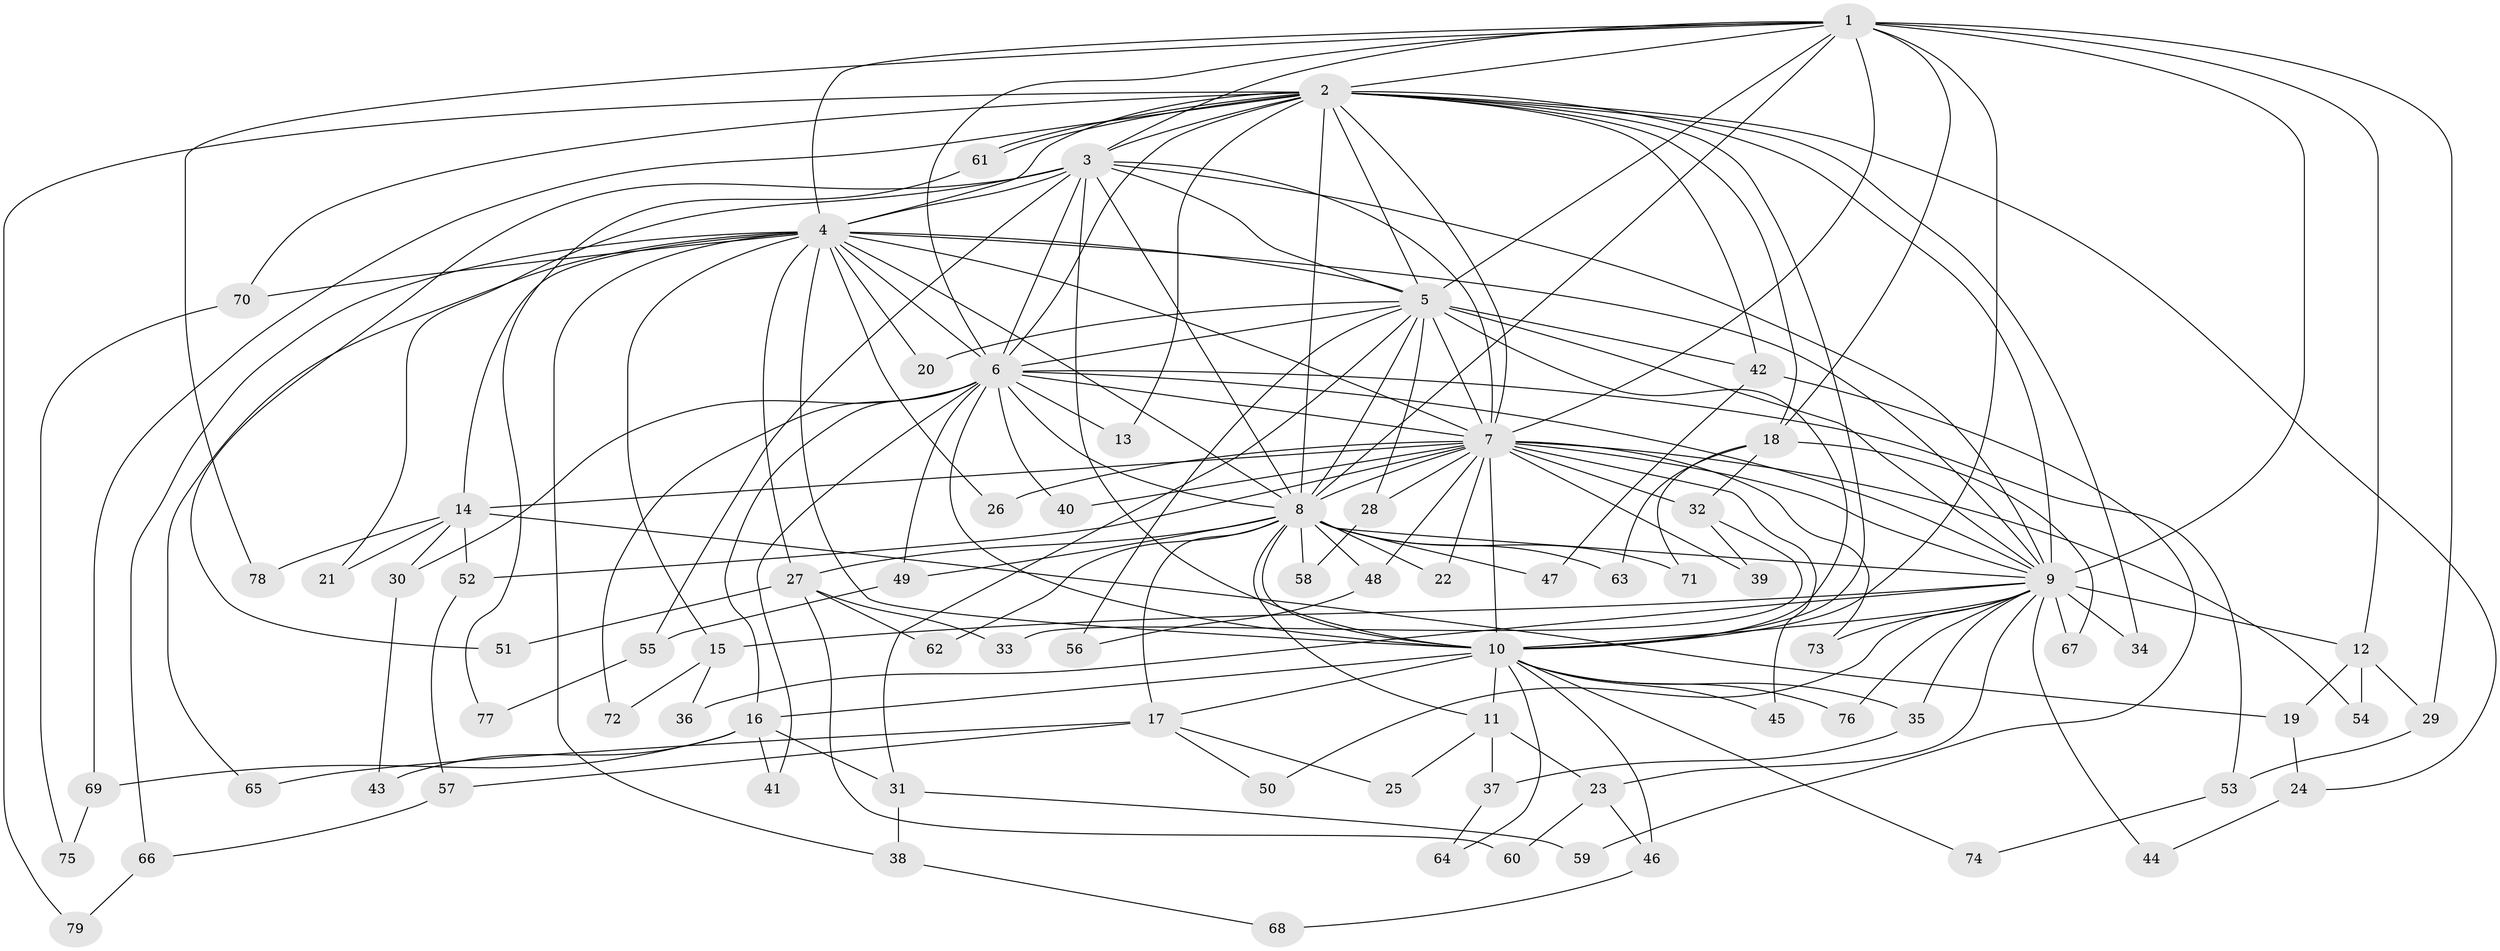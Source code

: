 // Generated by graph-tools (version 1.1) at 2025/25/03/09/25 03:25:43]
// undirected, 79 vertices, 183 edges
graph export_dot {
graph [start="1"]
  node [color=gray90,style=filled];
  1;
  2;
  3;
  4;
  5;
  6;
  7;
  8;
  9;
  10;
  11;
  12;
  13;
  14;
  15;
  16;
  17;
  18;
  19;
  20;
  21;
  22;
  23;
  24;
  25;
  26;
  27;
  28;
  29;
  30;
  31;
  32;
  33;
  34;
  35;
  36;
  37;
  38;
  39;
  40;
  41;
  42;
  43;
  44;
  45;
  46;
  47;
  48;
  49;
  50;
  51;
  52;
  53;
  54;
  55;
  56;
  57;
  58;
  59;
  60;
  61;
  62;
  63;
  64;
  65;
  66;
  67;
  68;
  69;
  70;
  71;
  72;
  73;
  74;
  75;
  76;
  77;
  78;
  79;
  1 -- 2;
  1 -- 3;
  1 -- 4;
  1 -- 5;
  1 -- 6;
  1 -- 7;
  1 -- 8;
  1 -- 9;
  1 -- 10;
  1 -- 12;
  1 -- 18;
  1 -- 29;
  1 -- 78;
  2 -- 3;
  2 -- 4;
  2 -- 5;
  2 -- 6;
  2 -- 7;
  2 -- 8;
  2 -- 9;
  2 -- 10;
  2 -- 13;
  2 -- 18;
  2 -- 24;
  2 -- 34;
  2 -- 42;
  2 -- 61;
  2 -- 61;
  2 -- 69;
  2 -- 70;
  2 -- 79;
  3 -- 4;
  3 -- 5;
  3 -- 6;
  3 -- 7;
  3 -- 8;
  3 -- 9;
  3 -- 10;
  3 -- 21;
  3 -- 51;
  3 -- 55;
  4 -- 5;
  4 -- 6;
  4 -- 7;
  4 -- 8;
  4 -- 9;
  4 -- 10;
  4 -- 14;
  4 -- 15;
  4 -- 20;
  4 -- 26;
  4 -- 27;
  4 -- 38;
  4 -- 65;
  4 -- 66;
  4 -- 70;
  5 -- 6;
  5 -- 7;
  5 -- 8;
  5 -- 9;
  5 -- 10;
  5 -- 20;
  5 -- 28;
  5 -- 31;
  5 -- 42;
  5 -- 56;
  6 -- 7;
  6 -- 8;
  6 -- 9;
  6 -- 10;
  6 -- 13;
  6 -- 16;
  6 -- 30;
  6 -- 40;
  6 -- 41;
  6 -- 49;
  6 -- 53;
  6 -- 72;
  7 -- 8;
  7 -- 9;
  7 -- 10;
  7 -- 14;
  7 -- 22;
  7 -- 26;
  7 -- 28;
  7 -- 32;
  7 -- 39;
  7 -- 40;
  7 -- 45;
  7 -- 48;
  7 -- 52;
  7 -- 54;
  7 -- 73;
  8 -- 9;
  8 -- 10;
  8 -- 11;
  8 -- 17;
  8 -- 22;
  8 -- 27;
  8 -- 47;
  8 -- 48;
  8 -- 49;
  8 -- 58;
  8 -- 62;
  8 -- 63;
  8 -- 71;
  9 -- 10;
  9 -- 12;
  9 -- 15;
  9 -- 23;
  9 -- 34;
  9 -- 35;
  9 -- 36;
  9 -- 44;
  9 -- 50;
  9 -- 67;
  9 -- 73;
  9 -- 76;
  10 -- 11;
  10 -- 16;
  10 -- 17;
  10 -- 35;
  10 -- 45;
  10 -- 46;
  10 -- 64;
  10 -- 74;
  10 -- 76;
  11 -- 23;
  11 -- 25;
  11 -- 37;
  12 -- 19;
  12 -- 29;
  12 -- 54;
  14 -- 19;
  14 -- 21;
  14 -- 30;
  14 -- 52;
  14 -- 78;
  15 -- 36;
  15 -- 72;
  16 -- 31;
  16 -- 41;
  16 -- 43;
  16 -- 69;
  17 -- 25;
  17 -- 50;
  17 -- 57;
  17 -- 65;
  18 -- 32;
  18 -- 63;
  18 -- 67;
  18 -- 71;
  19 -- 24;
  23 -- 46;
  23 -- 60;
  24 -- 44;
  27 -- 33;
  27 -- 51;
  27 -- 60;
  27 -- 62;
  28 -- 58;
  29 -- 53;
  30 -- 43;
  31 -- 38;
  31 -- 59;
  32 -- 33;
  32 -- 39;
  35 -- 37;
  37 -- 64;
  38 -- 68;
  42 -- 47;
  42 -- 59;
  46 -- 68;
  48 -- 56;
  49 -- 55;
  52 -- 57;
  53 -- 74;
  55 -- 77;
  57 -- 66;
  61 -- 77;
  66 -- 79;
  69 -- 75;
  70 -- 75;
}
